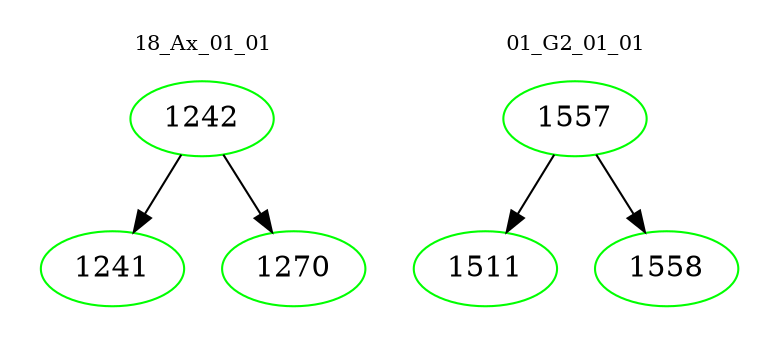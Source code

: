 digraph{
subgraph cluster_0 {
color = white
label = "18_Ax_01_01";
fontsize=10;
T0_1242 [label="1242", color="green"]
T0_1242 -> T0_1241 [color="black"]
T0_1241 [label="1241", color="green"]
T0_1242 -> T0_1270 [color="black"]
T0_1270 [label="1270", color="green"]
}
subgraph cluster_1 {
color = white
label = "01_G2_01_01";
fontsize=10;
T1_1557 [label="1557", color="green"]
T1_1557 -> T1_1511 [color="black"]
T1_1511 [label="1511", color="green"]
T1_1557 -> T1_1558 [color="black"]
T1_1558 [label="1558", color="green"]
}
}
